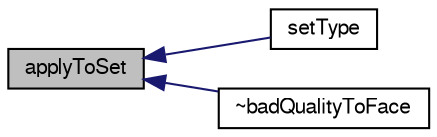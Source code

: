 digraph "applyToSet"
{
  bgcolor="transparent";
  edge [fontname="FreeSans",fontsize="10",labelfontname="FreeSans",labelfontsize="10"];
  node [fontname="FreeSans",fontsize="10",shape=record];
  rankdir="LR";
  Node40 [label="applyToSet",height=0.2,width=0.4,color="black", fillcolor="grey75", style="filled", fontcolor="black"];
  Node40 -> Node41 [dir="back",color="midnightblue",fontsize="10",style="solid",fontname="FreeSans"];
  Node41 [label="setType",height=0.2,width=0.4,color="black",URL="$a21542.html#a3cf0773a99a47a317d169af85e81950b"];
  Node40 -> Node42 [dir="back",color="midnightblue",fontsize="10",style="solid",fontname="FreeSans"];
  Node42 [label="~badQualityToFace",height=0.2,width=0.4,color="black",URL="$a21542.html#ab54390553bf3ae884f3a08145f04e1f5",tooltip="Destructor. "];
}
